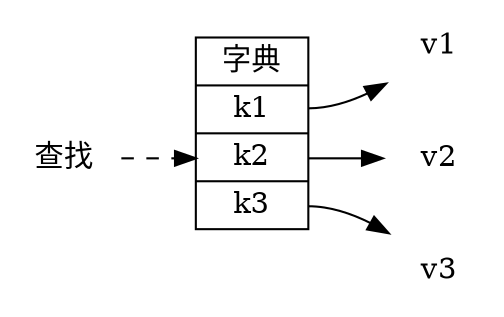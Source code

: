 digraph {

    rankdir = LR;

    node [shape = record];

    dict [label = "字典 | <k1> k1 | <k2> k2 | <k3> k3 "];

    node [shape = plaintext];

    search [label = "查找"];

    dict:k1 -> v1;
    dict:k2 -> v2;
    dict:k3 -> v3;

    search -> dict:k2 [style = dashed];
}
